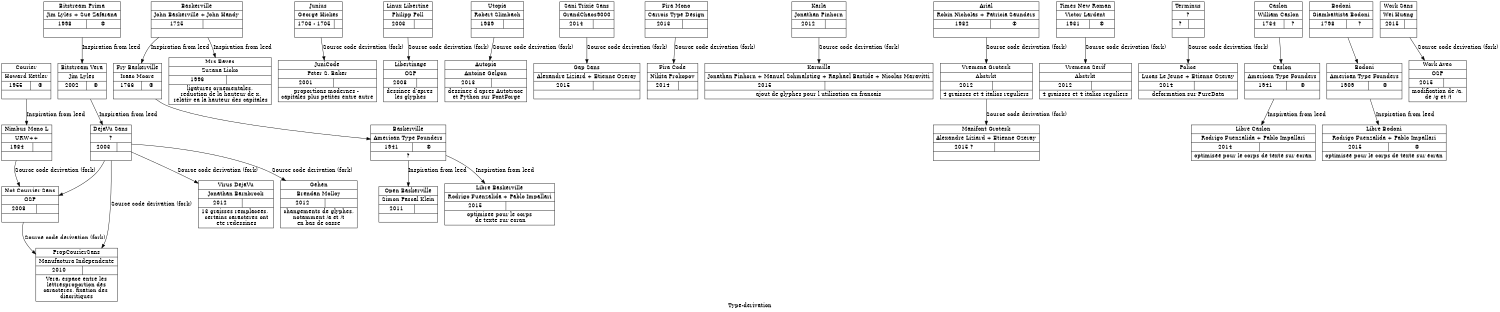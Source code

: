 digraph typederivation {
  graph [
    label = "Type-derivation",
    ratio = "compress",
    size = "10"];
    node [shape=record];
struct1 [shape=record,label="{ Courier | Howard Kettler|{1955|\© }| }"];
struct2 [shape=record,label="{ Nimbus Mono L | URW++|{1984| }| }"];
struct1 -> struct2 [ label = "Inspiration from leed" ];

struct3 [shape=record,label="{ Not Courrier Sans | OSP|{2008| }| }"];
struct2 -> struct3 [ label = "Source code derivation (fork)" ];

struct4 [shape=record,label="{ Bitstream Prima | Jim Lyles + Sue Zafarana|{1998|\©}| }"];
struct5 [shape=record,label="{ Bitstream Vera| Jim Lyles|{2002|\©}| }"];
struct4 -> struct5 [ label = "Inspiration from leed" ];

struct6 [shape=record,label="{ DejaVu Sans| ?|{2003| }| }"];
struct5 -> struct6 [ label = "Inspiration from leed" ];
struct6 -> struct3 ;
struct6 -> struct7 [ label = "Source code derivation (fork)" ];

struct7 [shape=record,label="{ PropCourierSans | Manufactura Independente|{2010| }| Vera: espace entre les\n lettres
proportion des \ncaracteres, fixation des \ndiacritiques}"];
struct8 [shape=record,label="{ Virus DejaVu | Jonathan Barnbrook|{2012| }|13 graisses remplacees, \n certains caracteres ont\n ete redessines}"];
struct9 [shape=record,label="{ Gehen | Brendan Molloy|{2012| }|changements de glyphes,\n notamment /a et /t \nen bas de casse}"];
struct6 -> struct8 [ label = "Source code derivation (fork)" ];
struct6 -> struct9 [ label = "Source code derivation (fork)" ];
struct3 -> struct7 [ label = "Source code derivation (fork)" ];

struct10 [shape=record,label="{ Baskerville | John Baskerville + John Handy|{1725| }| }"];
struct11 [shape=record,label="{ Fry Baskerville | Isaac Moore|{1766|\© }|}"];
struct12 [shape=record,label="{ Baskerville | American Type Founders|{1941|\© }|?}"];
struct10 -> struct11 [ label = "Inspiration from leed" ];
struct11 -> struct12;

struct13 [shape=record,label="{ Open Baskerville | Simon Pascal Klein|{2011| }|}"];
struct12 -> struct13 [ label = "Inspiration from leed" ];

struct14 [shape=record,label="{ Mrs Eaves | Zuzana Licko|{1996| }|ligatures ornementales,\n reduction de la hauteur de x,\n relativ ea la hauteur des capitales}"];
struct15 [shape=record,label="{ Libre Baskerville | Rodrigo Fuenzalida + Pablo Impallari|{2015| }|optimisee pour le corps\n de texte sur ecran}"];
struct10 -> struct14 [ label = "Inspiration from leed" ];
struct12 -> struct15 [ label = "Inspiration from leed" ];

struct16 [shape=record,label="{ Junius | George Hickes|{1703 - 1705| }| }"];
struct17 [shape=record,label="{ JuniCode | Peter S. Baker|{2001| }|proportions modernes - \ncapitales plus petites entre autre }"];
struct16 -> struct17 [ label = "Source code derivation (fork)" ];
struct18 [shape=record,label="{ Linux Libertine | Philipp Poll|{2003| }|}"];
struct19 [shape=record,label="{ Libertinage | OSP|{2008| }|dessinee d'apres \nles glyphes}"];
struct18 -> struct19 [ label = "Source code derivation (fork)" ];
struct20 [shape=record,label="{ Utopia | Robert Slimbach|{1989| }|}"];
struct21 [shape=record,label="{ Autopia | Antoine Gelgon|{2013| }|dessinee d apres Autotrace\n et Python sur FontForge}"];
struct20 -> struct21 [ label = "Source code derivation (fork)" ];

struct22 [shape=record,label="{ Sani Trixie Sans | GrandChaos9000|{2014| }| }"];
struct23 [shape=record,label="{ Gap Sans | Alexandre Liziard + Etienne Ozeray|{2015| }|}"];
struct22 -> struct23 [ label = "Source code derivation (fork)" ];
struct24 [shape=record,label="{ Fira Mono | Carrois Type Design|{2013| }|}"];
struct25 [shape=record,label="{ Fira Code | Nikita Prokopov|{2014| }|}"];
struct24 -> struct25 [ label = "Source code derivation (fork)" ];
struct26 [shape=record,label="{ Karla | Jonathan Pinhorn|{2012| }|}"];
struct27 [shape=record,label="{ Karmilla | Jonathan Pinhorn + Manuel Schmalstieg + Raphael Bastide + Nicolas Maravitti|{2015| }|ajout de glyphes pour l utilisation en francais}"];
struct26 -> struct27 [ label = "Source code derivation (fork)" ];

struct28 [shape=record,label="{ Arial | Robin Nicholas + Patricia Saunders|{1982|\© }|}"];
struct29 [shape=record,label="{ Vremena Grotesk | Abstrkt|{2012| }|4 graisses et 4 italics reguliers}"];
struct28 -> struct29 [ label = "Source code derivation (fork)" ];
struct30 [shape=record,label="{ Manifont Grotesk | Alexandre Liziard + Etienne Ozeray|{2015 ?| }|}"];
struct29 -> struct30 [ label = "Source code derivation (fork)" ];
struct31 [shape=record,label="{ Times New Roman | Victor Lardent|{1931|\© }|}"];
struct32 [shape=record,label="{ Vremena Serif | Abstrkt|{2012| }|4 graisses et 4 italics reguliers}"];
struct31 -> struct32 [ label = "Source code derivation (fork)" ];
struct33 [shape=record,label="{ Terminus | ?|{?| }|}"];
struct34 [shape=record,label="{ Police | Lucas Le Jeune + Etienne Ozeray|{2014| }|deformation sur PureData}"];
struct33 -> struct34 [ label = "Source code derivation (fork)" ];

struct35 [shape=record,label="{ Caslon | William Caslon|{1734|? }|}"];
struct36 [shape=record,label="{ Caslon |American Type Founders|{1941|\© }|}"];
struct35 -> struct36;
struct37 [shape=record,label="{ Libre Caslon | Rodrigo Fuenzalida + Pablo Impallari|{2014| }|optimisee pour le corps de texte sur ecran}"];
struct36 -> struct37 [ label = "Inspiration from leed" ];
struct38 [shape=record,label="{ Bodoni | Giambattista Bodoni|{1798|? }|}"];
struct39 [shape=record,label="{ Bodoni | American Type Founders|{1909|\© }|}"];
struct38 -> struct39;
struct40 [shape=record,label="{ Libre Bodoni |Rodrigo Fuenzalida + Pablo Impallari|{ 2015|\© }|optimisee pour le corps de texte sur ecran}"];
struct39 -> struct40 [ label = "Inspiration from leed" ];
struct41 [shape=record,label="{ Work Sans | Wei Huang|{2015| }|}"];
struct42 [shape=record,label="{ Work Avec | OSP|{2015|}|modification de /a,\n de /g et /t }"];
struct41 -> struct42 [ label = "Source code derivation (fork)" ];

}
